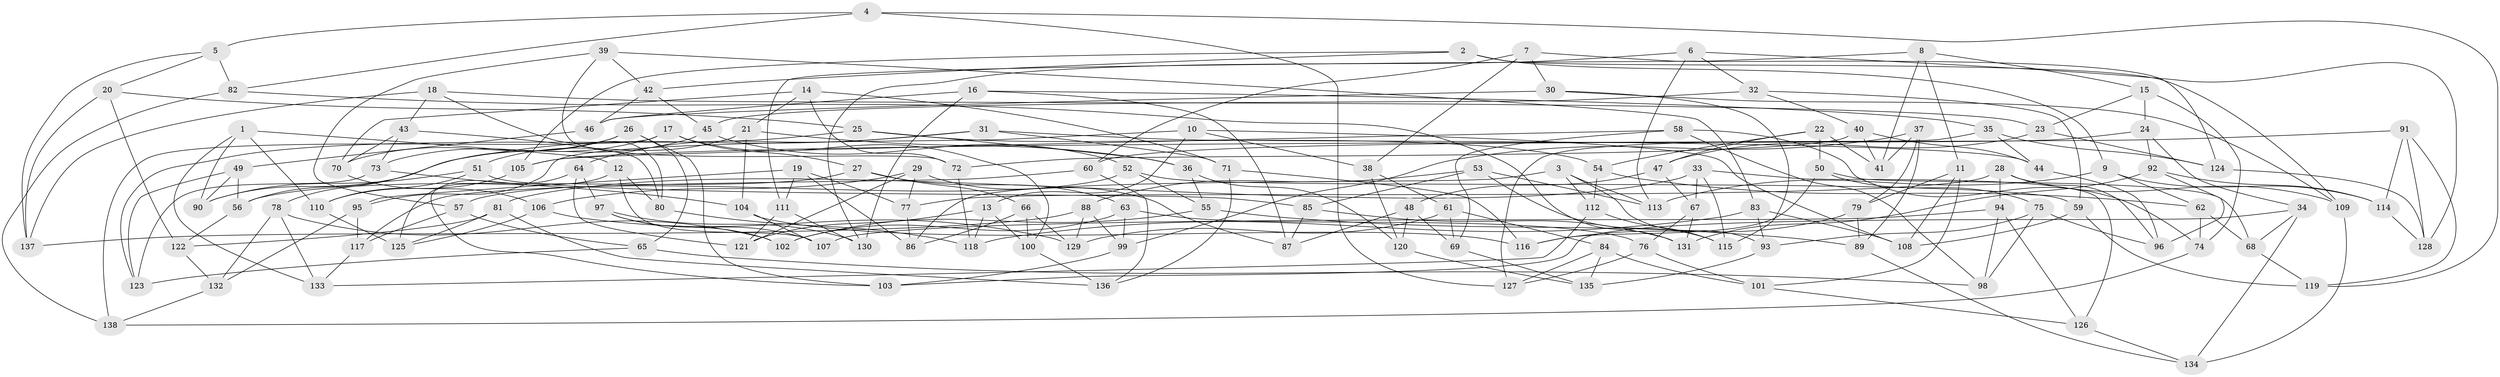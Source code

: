 // Generated by graph-tools (version 1.1) at 2025/03/03/09/25 03:03:00]
// undirected, 138 vertices, 276 edges
graph export_dot {
graph [start="1"]
  node [color=gray90,style=filled];
  1;
  2;
  3;
  4;
  5;
  6;
  7;
  8;
  9;
  10;
  11;
  12;
  13;
  14;
  15;
  16;
  17;
  18;
  19;
  20;
  21;
  22;
  23;
  24;
  25;
  26;
  27;
  28;
  29;
  30;
  31;
  32;
  33;
  34;
  35;
  36;
  37;
  38;
  39;
  40;
  41;
  42;
  43;
  44;
  45;
  46;
  47;
  48;
  49;
  50;
  51;
  52;
  53;
  54;
  55;
  56;
  57;
  58;
  59;
  60;
  61;
  62;
  63;
  64;
  65;
  66;
  67;
  68;
  69;
  70;
  71;
  72;
  73;
  74;
  75;
  76;
  77;
  78;
  79;
  80;
  81;
  82;
  83;
  84;
  85;
  86;
  87;
  88;
  89;
  90;
  91;
  92;
  93;
  94;
  95;
  96;
  97;
  98;
  99;
  100;
  101;
  102;
  103;
  104;
  105;
  106;
  107;
  108;
  109;
  110;
  111;
  112;
  113;
  114;
  115;
  116;
  117;
  118;
  119;
  120;
  121;
  122;
  123;
  124;
  125;
  126;
  127;
  128;
  129;
  130;
  131;
  132;
  133;
  134;
  135;
  136;
  137;
  138;
  1 -- 133;
  1 -- 12;
  1 -- 90;
  1 -- 110;
  2 -- 109;
  2 -- 105;
  2 -- 42;
  2 -- 9;
  3 -- 113;
  3 -- 112;
  3 -- 93;
  3 -- 86;
  4 -- 127;
  4 -- 119;
  4 -- 82;
  4 -- 5;
  5 -- 82;
  5 -- 20;
  5 -- 137;
  6 -- 130;
  6 -- 128;
  6 -- 32;
  6 -- 113;
  7 -- 30;
  7 -- 38;
  7 -- 124;
  7 -- 60;
  8 -- 41;
  8 -- 15;
  8 -- 11;
  8 -- 111;
  9 -- 114;
  9 -- 62;
  9 -- 113;
  10 -- 108;
  10 -- 13;
  10 -- 95;
  10 -- 38;
  11 -- 79;
  11 -- 101;
  11 -- 108;
  12 -- 103;
  12 -- 80;
  12 -- 107;
  13 -- 121;
  13 -- 118;
  13 -- 100;
  14 -- 71;
  14 -- 70;
  14 -- 21;
  14 -- 72;
  15 -- 24;
  15 -- 74;
  15 -- 23;
  16 -- 46;
  16 -- 87;
  16 -- 130;
  16 -- 35;
  17 -- 27;
  17 -- 138;
  17 -- 73;
  17 -- 100;
  18 -- 137;
  18 -- 80;
  18 -- 43;
  18 -- 23;
  19 -- 77;
  19 -- 86;
  19 -- 95;
  19 -- 111;
  20 -- 122;
  20 -- 137;
  20 -- 25;
  21 -- 104;
  21 -- 36;
  21 -- 51;
  22 -- 54;
  22 -- 47;
  22 -- 50;
  22 -- 41;
  23 -- 124;
  23 -- 47;
  24 -- 60;
  24 -- 92;
  24 -- 34;
  25 -- 54;
  25 -- 36;
  25 -- 123;
  26 -- 103;
  26 -- 78;
  26 -- 70;
  26 -- 65;
  27 -- 56;
  27 -- 63;
  27 -- 66;
  28 -- 77;
  28 -- 109;
  28 -- 96;
  28 -- 94;
  29 -- 87;
  29 -- 106;
  29 -- 77;
  29 -- 121;
  30 -- 115;
  30 -- 109;
  30 -- 46;
  31 -- 64;
  31 -- 44;
  31 -- 90;
  31 -- 71;
  32 -- 40;
  32 -- 59;
  32 -- 45;
  33 -- 126;
  33 -- 115;
  33 -- 81;
  33 -- 67;
  34 -- 103;
  34 -- 68;
  34 -- 134;
  35 -- 124;
  35 -- 127;
  35 -- 44;
  36 -- 55;
  36 -- 120;
  37 -- 41;
  37 -- 99;
  37 -- 79;
  37 -- 89;
  38 -- 61;
  38 -- 120;
  39 -- 57;
  39 -- 83;
  39 -- 72;
  39 -- 42;
  40 -- 72;
  40 -- 44;
  40 -- 41;
  42 -- 45;
  42 -- 46;
  43 -- 70;
  43 -- 80;
  43 -- 73;
  44 -- 96;
  45 -- 56;
  45 -- 52;
  46 -- 49;
  47 -- 67;
  47 -- 48;
  48 -- 87;
  48 -- 69;
  48 -- 120;
  49 -- 123;
  49 -- 56;
  49 -- 90;
  50 -- 68;
  50 -- 75;
  50 -- 116;
  51 -- 85;
  51 -- 110;
  51 -- 90;
  52 -- 57;
  52 -- 59;
  52 -- 55;
  53 -- 88;
  53 -- 85;
  53 -- 115;
  53 -- 113;
  54 -- 112;
  54 -- 62;
  55 -- 89;
  55 -- 102;
  56 -- 122;
  57 -- 117;
  57 -- 65;
  58 -- 69;
  58 -- 74;
  58 -- 98;
  58 -- 105;
  59 -- 108;
  59 -- 119;
  60 -- 136;
  60 -- 117;
  61 -- 69;
  61 -- 129;
  61 -- 84;
  62 -- 68;
  62 -- 74;
  63 -- 76;
  63 -- 102;
  63 -- 99;
  64 -- 125;
  64 -- 97;
  64 -- 121;
  65 -- 98;
  65 -- 123;
  66 -- 129;
  66 -- 86;
  66 -- 100;
  67 -- 76;
  67 -- 131;
  68 -- 119;
  69 -- 135;
  70 -- 106;
  71 -- 136;
  71 -- 116;
  72 -- 118;
  73 -- 123;
  73 -- 104;
  74 -- 138;
  75 -- 96;
  75 -- 98;
  75 -- 93;
  76 -- 101;
  76 -- 127;
  77 -- 86;
  78 -- 133;
  78 -- 102;
  78 -- 132;
  79 -- 89;
  79 -- 116;
  80 -- 118;
  81 -- 122;
  81 -- 125;
  81 -- 136;
  82 -- 131;
  82 -- 138;
  83 -- 108;
  83 -- 93;
  83 -- 118;
  84 -- 135;
  84 -- 127;
  84 -- 101;
  85 -- 131;
  85 -- 87;
  88 -- 129;
  88 -- 137;
  88 -- 99;
  89 -- 134;
  91 -- 119;
  91 -- 105;
  91 -- 114;
  91 -- 128;
  92 -- 131;
  92 -- 96;
  92 -- 114;
  93 -- 135;
  94 -- 107;
  94 -- 126;
  94 -- 98;
  95 -- 132;
  95 -- 117;
  97 -- 107;
  97 -- 130;
  97 -- 102;
  99 -- 103;
  100 -- 136;
  101 -- 126;
  104 -- 107;
  104 -- 116;
  105 -- 110;
  106 -- 125;
  106 -- 129;
  109 -- 134;
  110 -- 125;
  111 -- 130;
  111 -- 121;
  112 -- 115;
  112 -- 133;
  114 -- 128;
  117 -- 133;
  120 -- 135;
  122 -- 132;
  124 -- 128;
  126 -- 134;
  132 -- 138;
}
